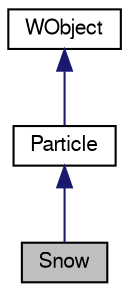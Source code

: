 digraph "Snow"
{
 // LATEX_PDF_SIZE
  bgcolor="transparent";
  edge [fontname="FreeSans",fontsize="10",labelfontname="FreeSans",labelfontsize="10"];
  node [fontname="FreeSans",fontsize="10",shape=record];
  Node1 [label="Snow",height=0.2,width=0.4,color="black", fillcolor="grey75", style="filled", fontcolor="black",tooltip="Snow class."];
  Node2 -> Node1 [dir="back",color="midnightblue",fontsize="10",style="solid",fontname="FreeSans"];
  Node2 [label="Particle",height=0.2,width=0.4,color="black",URL="$a01908.html",tooltip="Particle class."];
  Node3 -> Node2 [dir="back",color="midnightblue",fontsize="10",style="solid",fontname="FreeSans"];
  Node3 [label="WObject",height=0.2,width=0.4,color="black",URL="$a02108.html",tooltip="WObject Class."];
}
